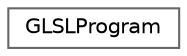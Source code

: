 digraph "Graphical Class Hierarchy"
{
 // LATEX_PDF_SIZE
  bgcolor="transparent";
  edge [fontname=Helvetica,fontsize=10,labelfontname=Helvetica,labelfontsize=10];
  node [fontname=Helvetica,fontsize=10,shape=box,height=0.2,width=0.4];
  rankdir="LR";
  Node0 [id="Node000000",label="GLSLProgram",height=0.2,width=0.4,color="grey40", fillcolor="white", style="filled",URL="$classGLSLProgram.html",tooltip=" "];
}
